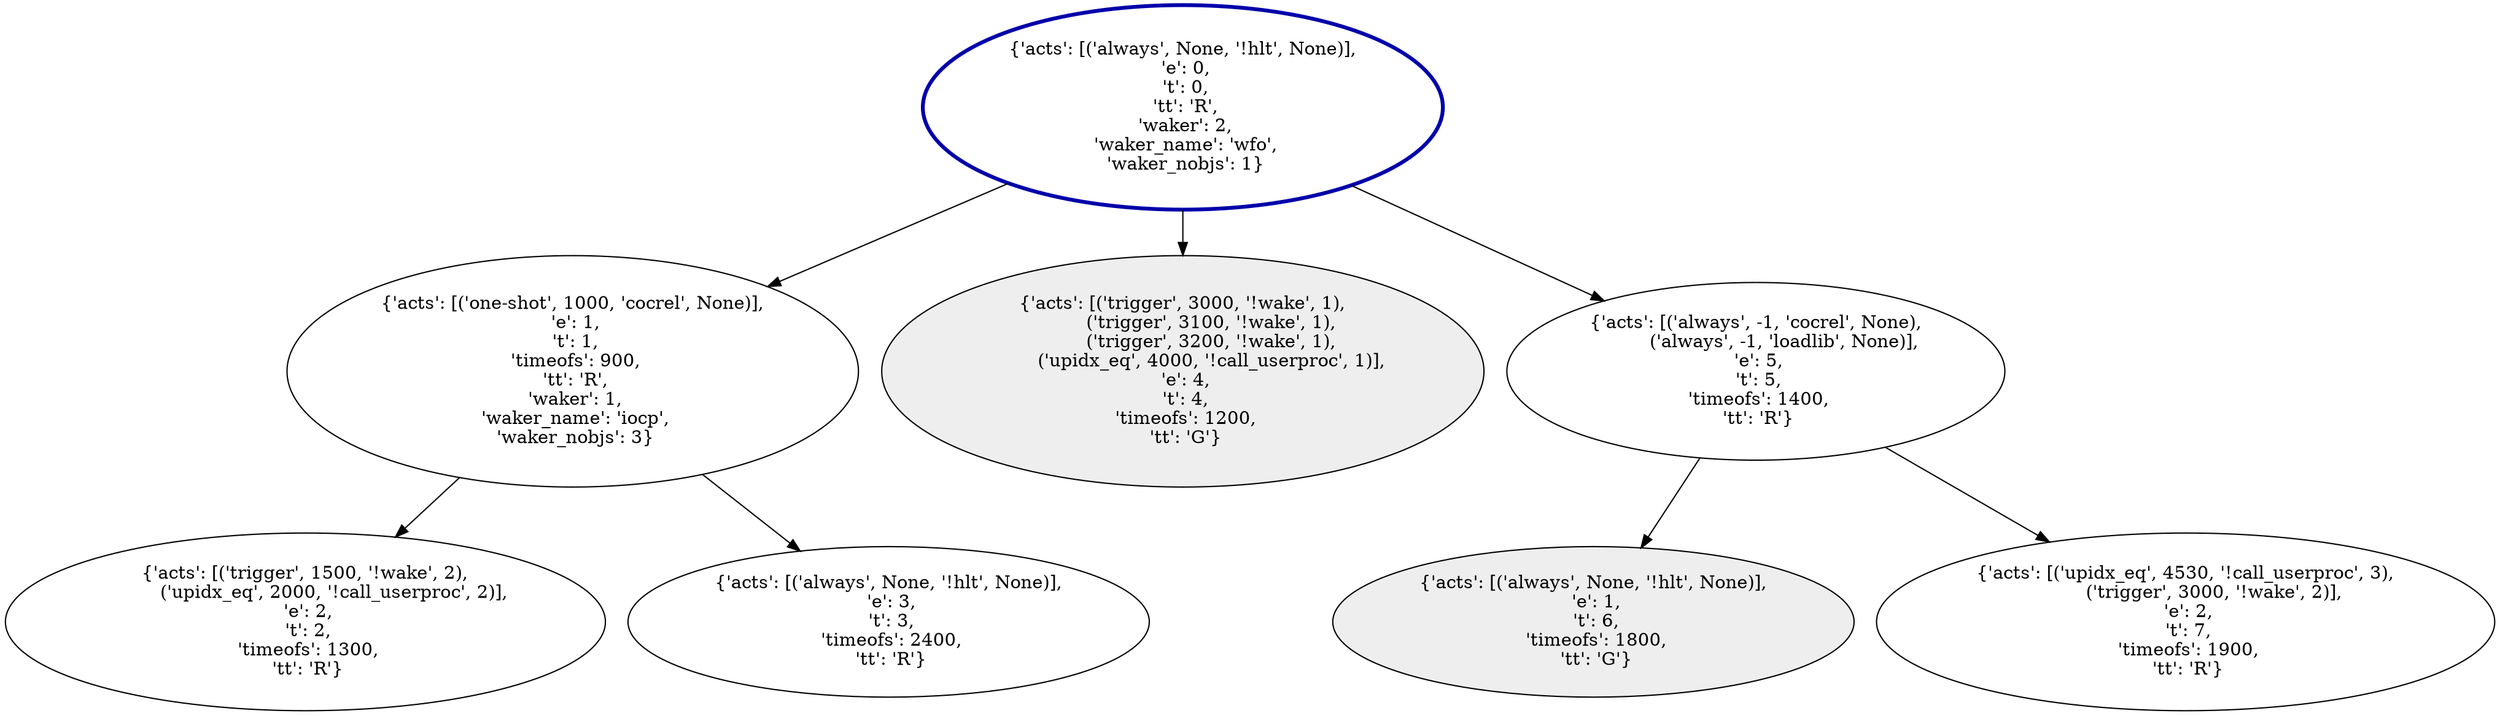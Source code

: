 strict digraph {
	graph [bb="0,0,1586.2,551.42"];
	node [label="\N"];
	0	[color="#0000aa",
		height=2.2195,
		label="{'acts': [('always', None, '!hlt', None)],
 'e': 0,
 't': 0,
 'tt': 'R',
 'waker': 2,
 'waker_name': 'wfo',
 'waker_nobjs': 1}
",
		penwidth=3,
		pos="749.33,471.52",
		width=4.5176];
	1	[height=2.5142,
		label="{'acts': [('one-shot', 1000, 'cocrel', None)],
 'e': 1,
 't': 1,
 'timeofs': 900,
 'tt': 'R',
 'waker': 1,
 'waker_name': 'iocp',
 '\
waker_nobjs': 3}
",
		pos="358.33,265.1",
		width=5.0087];
	0 -> 1	[pos="e,482.29,330.91 638.86,412.76 592.94,388.75 539.24,360.68 491.19,335.56"];
	4	[fillcolor="#eeeeee",
		height=2.5142,
		label="{'acts': [('trigger', 3000, '!wake', 1),
          ('trigger', 3100, '!wake', 1),
          ('trigger', 3200, '!wake', 1),
          ('\
upidx_eq', 4000, '!call_userproc', 1)],
 'e': 4,
 't': 4,
 'timeofs': 1200,
 'tt': 'G'}
",
		pos="749.33,265.1",
		style=filled,
		width=5.3426];
	0 -> 4	[pos="e,749.33,355.81 749.33,391.48 749.33,383.09 749.33,374.47 749.33,365.87"];
	5	[height=1.9249,
		label="{'acts': [('always', -1, 'cocrel', None),
          ('always', -1, 'loadlib', None)],
 'e': 5,
 't': 5,
 'timeofs': 1400,
 'tt': '\
R'}
",
		pos="1118.3,265.1",
		width=4.3998];
	0 -> 5	[pos="e,1021.2,319.89 856.56,411.12 905.54,383.98 963.38,351.94 1012.2,324.88"];
	2	[height=1.9249,
		label="{'acts': [('trigger', 1500, '!wake', 2),
          ('upidx_eq', 2000, '!call_userproc', 2)],
 'e': 2,
 't': 2,
 'timeofs': 1300,
 '\
tt': 'R'}
",
		pos="192.33,69.296",
		width=5.3426];
	1 -> 2	[pos="e,248.34,135.68 287.69,181.63 276.8,168.92 265.63,155.87 254.93,143.38"];
	3	[height=1.6303,
		label="{'acts': [('always', None, '!hlt', None)],
 'e': 3,
 't': 3,
 'timeofs': 2400,
 'tt': 'R'}
",
		pos="565.33,69.296",
		width=4.5176];
	1 -> 3	[pos="e,507.67,124.28 442.83,184.99 461.9,167.14 481.87,148.44 500.01,131.45"];
	6	[fillcolor="#eeeeee",
		height=1.6303,
		label="{'acts': [('always', None, '!hlt', None)],
 'e': 1,
 't': 6,
 'timeofs': 1800,
 'tt': 'G'}
",
		pos="1013.3,69.296",
		style=filled,
		width=4.5176];
	5 -> 6	[pos="e,1044.1,127.11 1082.2,197.41 1071.4,177.56 1059.7,155.84 1049,136.05"];
	7	[height=1.9249,
		label="{'acts': [('upidx_eq', 4530, '!call_userproc', 3),
          ('trigger', 3000, '!wake', 2)],
 'e': 2,
 't': 7,
 'timeofs': 1900,
 '\
tt': 'R'}
",
		pos="1390.3,69.296",
		width=5.4408];
	5 -> 7	[pos="e,1304.3,131.61 1200.3,205.69 1230.5,184.21 1264.9,159.71 1296,137.51"];
}
